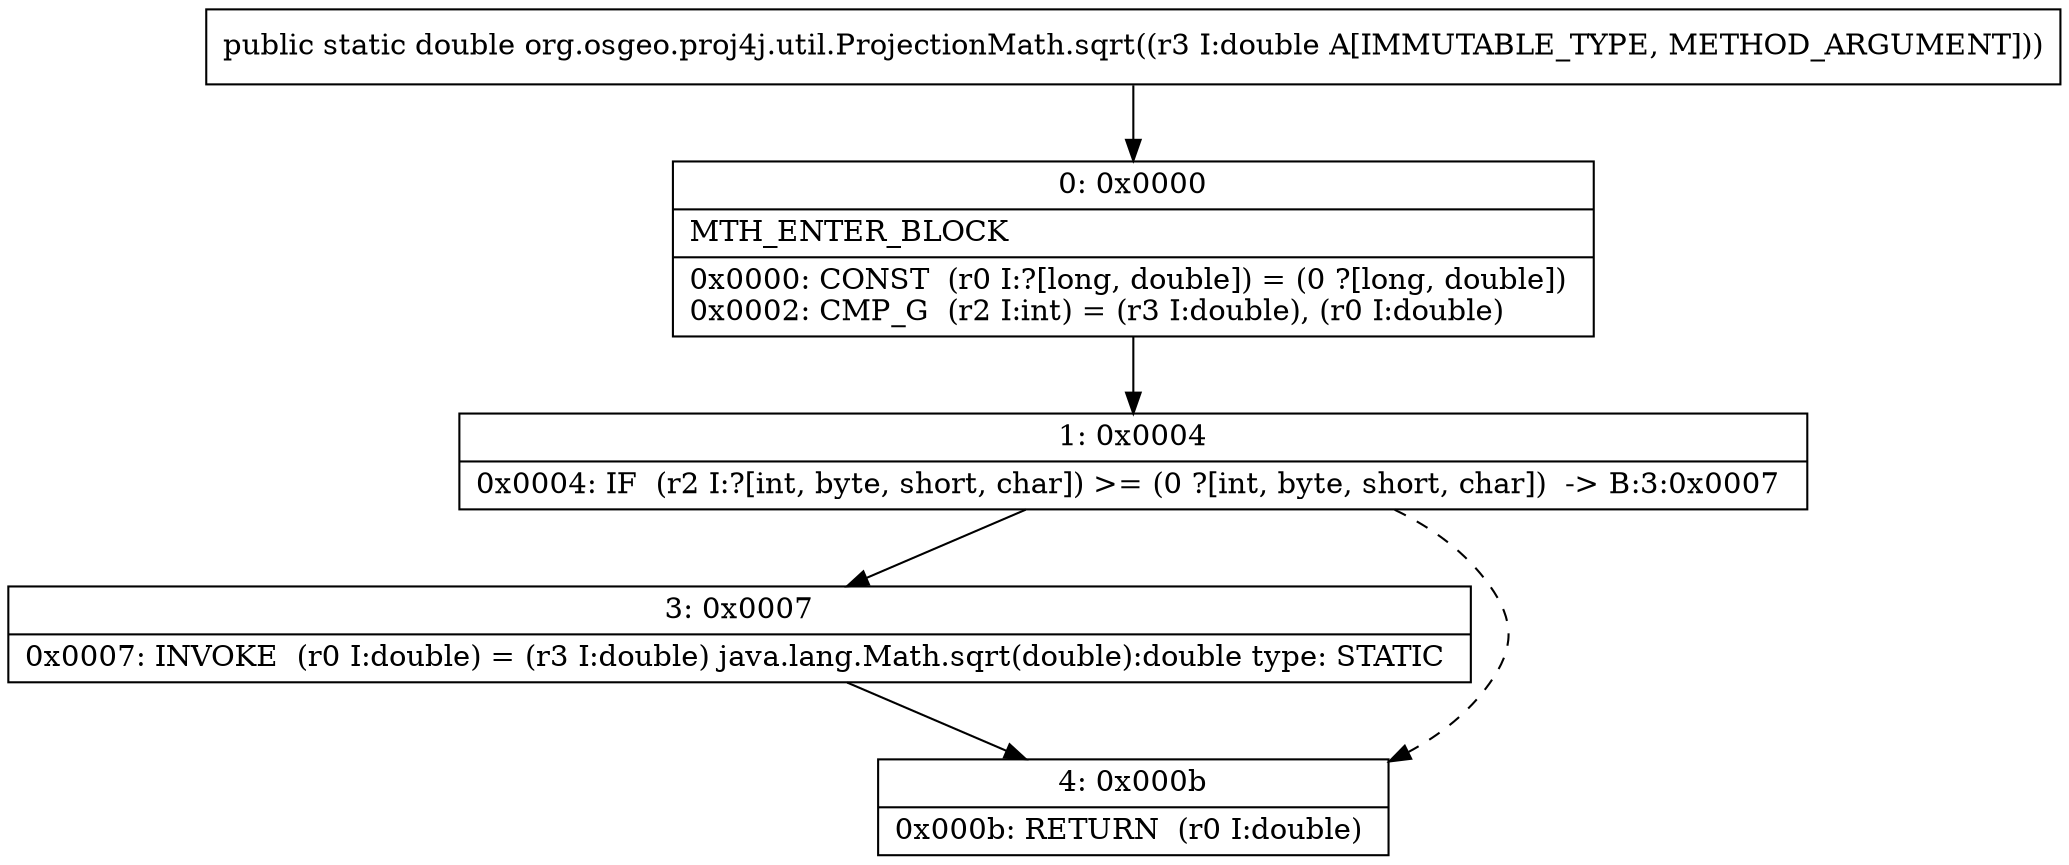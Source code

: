 digraph "CFG fororg.osgeo.proj4j.util.ProjectionMath.sqrt(D)D" {
Node_0 [shape=record,label="{0\:\ 0x0000|MTH_ENTER_BLOCK\l|0x0000: CONST  (r0 I:?[long, double]) = (0 ?[long, double]) \l0x0002: CMP_G  (r2 I:int) = (r3 I:double), (r0 I:double) \l}"];
Node_1 [shape=record,label="{1\:\ 0x0004|0x0004: IF  (r2 I:?[int, byte, short, char]) \>= (0 ?[int, byte, short, char])  \-\> B:3:0x0007 \l}"];
Node_3 [shape=record,label="{3\:\ 0x0007|0x0007: INVOKE  (r0 I:double) = (r3 I:double) java.lang.Math.sqrt(double):double type: STATIC \l}"];
Node_4 [shape=record,label="{4\:\ 0x000b|0x000b: RETURN  (r0 I:double) \l}"];
MethodNode[shape=record,label="{public static double org.osgeo.proj4j.util.ProjectionMath.sqrt((r3 I:double A[IMMUTABLE_TYPE, METHOD_ARGUMENT])) }"];
MethodNode -> Node_0;
Node_0 -> Node_1;
Node_1 -> Node_3;
Node_1 -> Node_4[style=dashed];
Node_3 -> Node_4;
}

